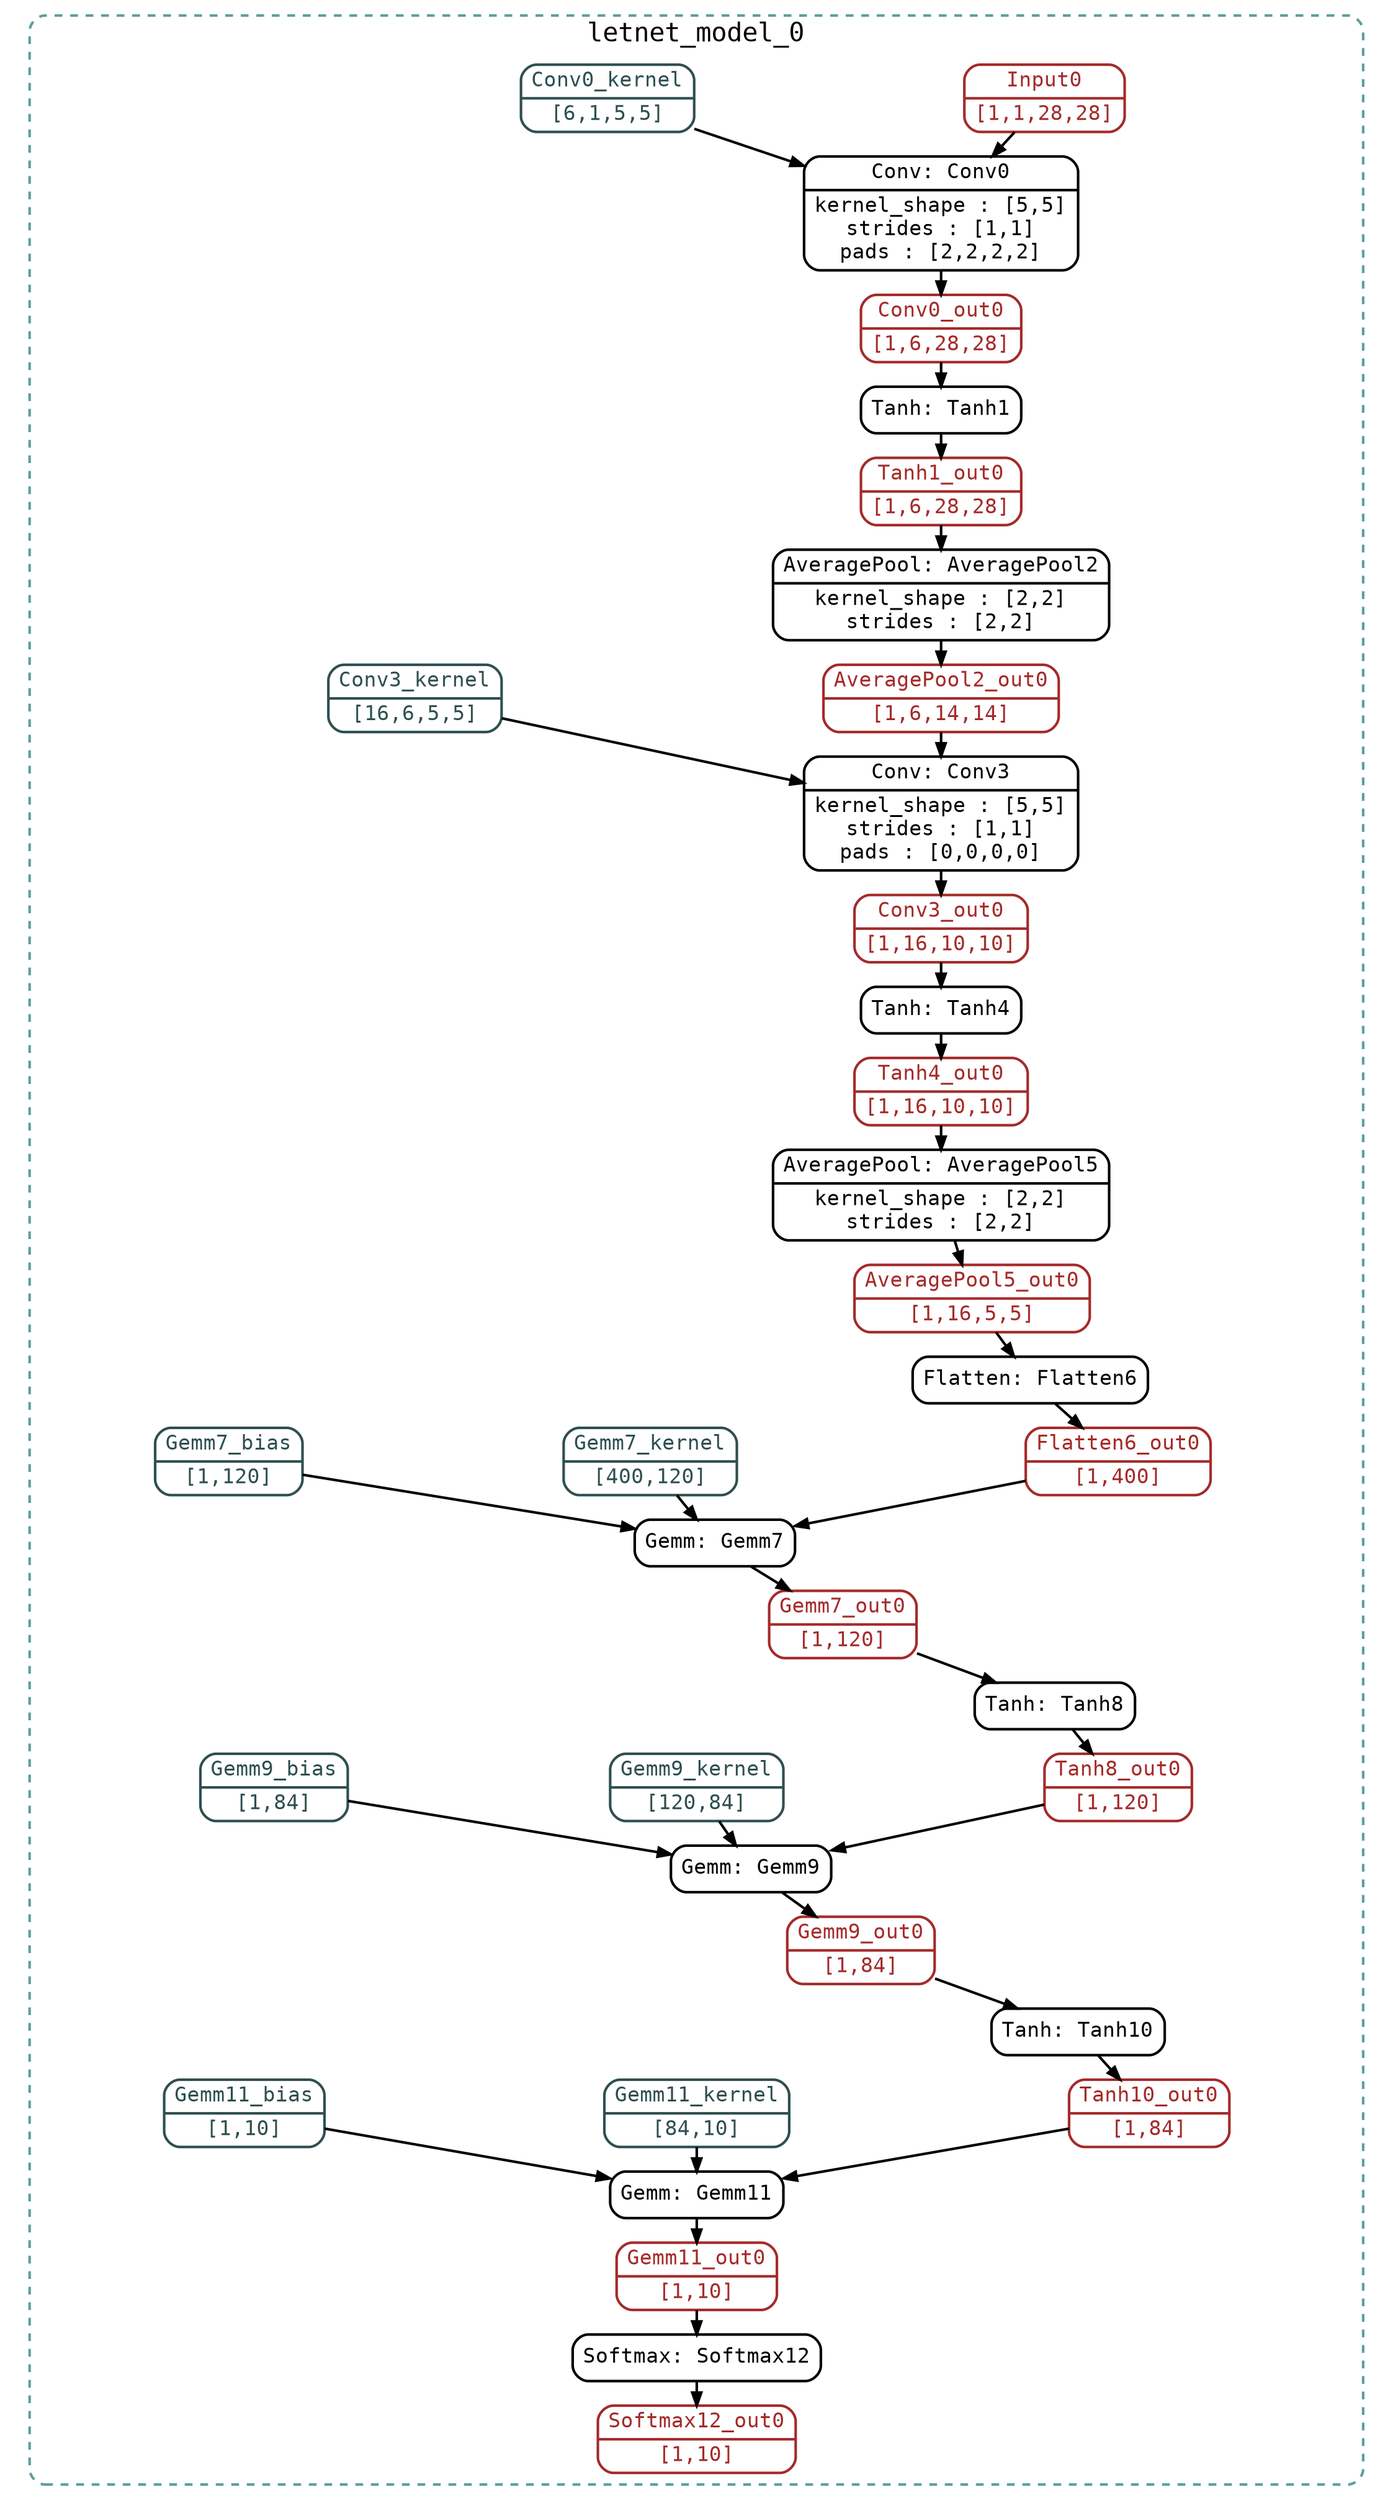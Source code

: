 digraph letnet_model {
compound = true
ratio = 1.8
ranksep = 0.25
nodesep = 0.2
splines = true
graph [rankdir = TB, shape = record, charset = "UTF-8", color = cadetblue, fontcolor = black, fontname = "Consolas", fontsize = 20, style = "rounded,dashed,bold"]
node [shape = record, charset = "UTF-8", color = black, fontcolor = black, fontname = "Consolas", fontsize = 16, style = "rounded,bold"]
edge [shape = record, charset = "UTF-8", color = black, fontname = "Consolas", fontsize = 14, style = "bold"]

Tensor0 [
color = brown
fontcolor = brown
label = "{Input0 | [1,1,28,28]}"
]

Tensor1 [
color = darkslategrey
fontcolor = darkslategrey
label = "{Conv0_kernel | [6,1,5,5]}"
]

Tensor2 [
color = brown
fontcolor = brown
label = "{Conv0_out0 | [1,6,28,28]}"
]

Tensor3 [
color = brown
fontcolor = brown
label = "{Tanh1_out0 | [1,6,28,28]}"
]

Tensor4 [
color = brown
fontcolor = brown
label = "{AveragePool2_out0 | [1,6,14,14]}"
]

Tensor5 [
color = darkslategrey
fontcolor = darkslategrey
label = "{Conv3_kernel | [16,6,5,5]}"
]

Tensor6 [
color = brown
fontcolor = brown
label = "{Conv3_out0 | [1,16,10,10]}"
]

Tensor7 [
color = brown
fontcolor = brown
label = "{Tanh4_out0 | [1,16,10,10]}"
]

Tensor8 [
color = brown
fontcolor = brown
label = "{AveragePool5_out0 | [1,16,5,5]}"
]

Tensor9 [
color = brown
fontcolor = brown
label = "{Flatten6_out0 | [1,400]}"
]

Tensor10 [
color = darkslategrey
fontcolor = darkslategrey
label = "{Gemm7_kernel | [400,120]}"
]

Tensor11 [
color = darkslategrey
fontcolor = darkslategrey
label = "{Gemm7_bias | [1,120]}"
]

Tensor12 [
color = brown
fontcolor = brown
label = "{Gemm7_out0 | [1,120]}"
]

Tensor13 [
color = brown
fontcolor = brown
label = "{Tanh8_out0 | [1,120]}"
]

Tensor14 [
color = darkslategrey
fontcolor = darkslategrey
label = "{Gemm9_kernel | [120,84]}"
]

Tensor15 [
color = darkslategrey
fontcolor = darkslategrey
label = "{Gemm9_bias | [1,84]}"
]

Tensor16 [
color = brown
fontcolor = brown
label = "{Gemm9_out0 | [1,84]}"
]

Tensor17 [
color = brown
fontcolor = brown
label = "{Tanh10_out0 | [1,84]}"
]

Tensor18 [
color = darkslategrey
fontcolor = darkslategrey
label = "{Gemm11_kernel | [84,10]}"
]

Tensor19 [
color = darkslategrey
fontcolor = darkslategrey
label = "{Gemm11_bias | [1,10]}"
]

Tensor20 [
color = brown
fontcolor = brown
label = "{Gemm11_out0 | [1,10]}"
]

Tensor21 [
color = brown
fontcolor = brown
label = "{Softmax12_out0 | [1,10]}"
]

subgraph cluster_subgraph0 {
label = "letnet_model_0"

Node0 [
label = "{ Conv: Conv0 | {
kernel_shape : [5,5]\n
strides : [1,1]\n
pads : [2,2,2,2]\n

}}"
]

Tensor0 ->  Node0
Tensor1 ->  Node0
Node0 ->  Tensor2

Node1 [ label = "{ Tanh: Tanh1 }" ]

Tensor2 ->  Node1
Node1 ->  Tensor3

Node2 [
label = "{ AveragePool: AveragePool2 | {
kernel_shape : [2,2]\n
strides : [2,2]\n

}}"
]

Tensor3 ->  Node2
Node2 ->  Tensor4

Node3 [
label = "{ Conv: Conv3 | {
kernel_shape : [5,5]\n
strides : [1,1]\n
pads : [0,0,0,0]\n

}}"
]

Tensor4 ->  Node3
Tensor5 ->  Node3
Node3 ->  Tensor6

Node4 [ label = "{ Tanh: Tanh4 }" ]

Tensor6 ->  Node4
Node4 ->  Tensor7

Node5 [
label = "{ AveragePool: AveragePool5 | {
kernel_shape : [2,2]\n
strides : [2,2]\n

}}"
]

Tensor7 ->  Node5
Node5 ->  Tensor8

Node6 [ label = "{ Flatten: Flatten6 }" ]

Tensor8 ->  Node6
Node6 ->  Tensor9

Node7 [ label = "{ Gemm: Gemm7 }" ]

Tensor9 ->  Node7
Tensor10 ->  Node7
Tensor11 ->  Node7
Node7 ->  Tensor12

Node8 [ label = "{ Tanh: Tanh8 }" ]

Tensor12 ->  Node8
Node8 ->  Tensor13

Node9 [ label = "{ Gemm: Gemm9 }" ]

Tensor13 ->  Node9
Tensor14 ->  Node9
Tensor15 ->  Node9
Node9 ->  Tensor16

Node10 [ label = "{ Tanh: Tanh10 }" ]

Tensor16 ->  Node10
Node10 ->  Tensor17

Node11 [ label = "{ Gemm: Gemm11 }" ]

Tensor17 ->  Node11
Tensor18 ->  Node11
Tensor19 ->  Node11
Node11 ->  Tensor20

Node12 [ label = "{ Softmax: Softmax12 }" ]

Tensor20 ->  Node12
Node12 ->  Tensor21

}

}
